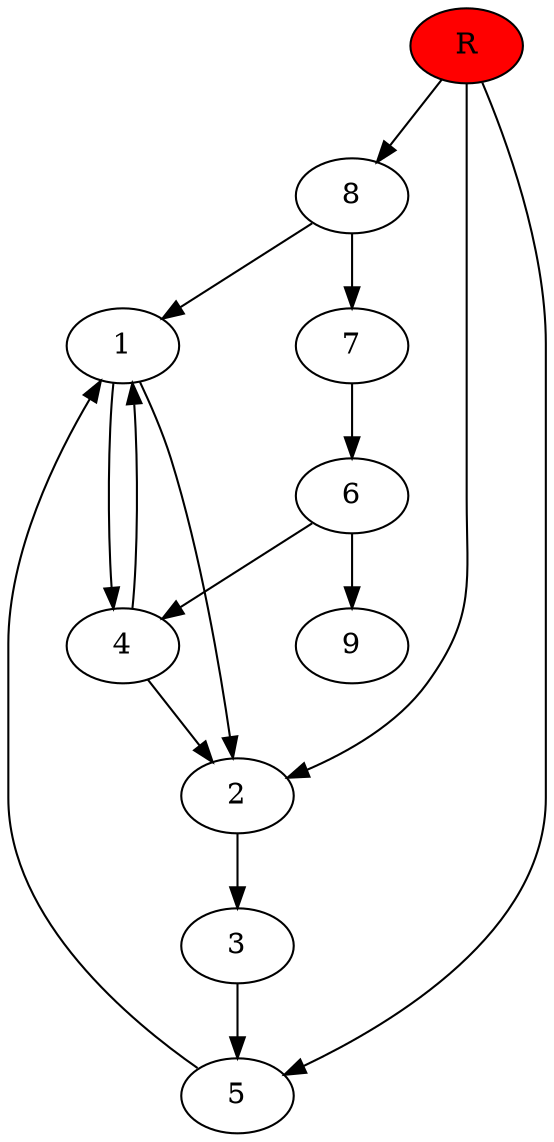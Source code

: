 digraph prb44420 {
	1
	2
	3
	4
	5
	6
	7
	8
	R [fillcolor="#ff0000" style=filled]
	1 -> 2
	1 -> 4
	2 -> 3
	3 -> 5
	4 -> 1
	4 -> 2
	5 -> 1
	6 -> 4
	6 -> 9
	7 -> 6
	8 -> 1
	8 -> 7
	R -> 2
	R -> 5
	R -> 8
}
